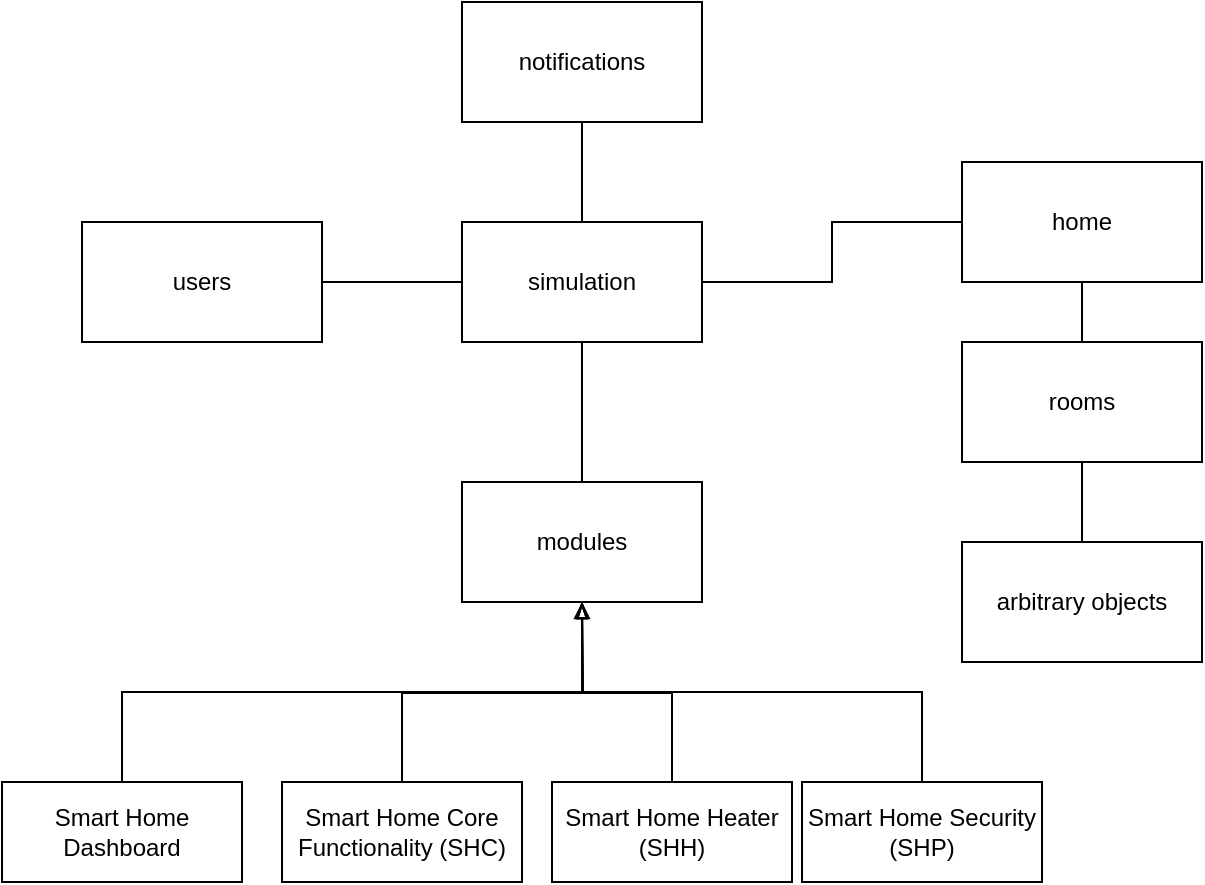 <mxfile version="13.7.8" type="github" pages="3">
  <diagram id="29xJlA8Se5fbEzLuSr_1" name="domain model">
    <mxGraphModel dx="948" dy="540" grid="1" gridSize="10" guides="1" tooltips="1" connect="1" arrows="1" fold="1" page="1" pageScale="1" pageWidth="850" pageHeight="1100" math="0" shadow="0">
      <root>
        <mxCell id="0" />
        <mxCell id="1" parent="0" />
        <mxCell id="CPHN7FILl5JGV7DydlDY-1" value="users" style="rounded=0;whiteSpace=wrap;html=1;" parent="1" vertex="1">
          <mxGeometry x="70" y="260" width="120" height="60" as="geometry" />
        </mxCell>
        <mxCell id="fkSMhrdSkVYTth2vi6ym-20" style="edgeStyle=orthogonalEdgeStyle;rounded=0;orthogonalLoop=1;jettySize=auto;html=1;exitX=0.5;exitY=1;exitDx=0;exitDy=0;entryX=0.5;entryY=0;entryDx=0;entryDy=0;endArrow=none;endFill=0;" parent="1" source="CPHN7FILl5JGV7DydlDY-2" target="CPHN7FILl5JGV7DydlDY-4" edge="1">
          <mxGeometry relative="1" as="geometry" />
        </mxCell>
        <mxCell id="fkSMhrdSkVYTth2vi6ym-21" style="edgeStyle=orthogonalEdgeStyle;rounded=0;orthogonalLoop=1;jettySize=auto;html=1;exitX=0;exitY=0.5;exitDx=0;exitDy=0;entryX=1;entryY=0.5;entryDx=0;entryDy=0;endArrow=none;endFill=0;" parent="1" source="CPHN7FILl5JGV7DydlDY-2" target="CPHN7FILl5JGV7DydlDY-1" edge="1">
          <mxGeometry relative="1" as="geometry" />
        </mxCell>
        <mxCell id="UySvFB3RAScjOvA2F3Ek-2" style="edgeStyle=orthogonalEdgeStyle;rounded=0;orthogonalLoop=1;jettySize=auto;html=1;exitX=1;exitY=0.5;exitDx=0;exitDy=0;entryX=0;entryY=0.5;entryDx=0;entryDy=0;endArrow=none;endFill=0;" parent="1" source="CPHN7FILl5JGV7DydlDY-2" target="UySvFB3RAScjOvA2F3Ek-1" edge="1">
          <mxGeometry relative="1" as="geometry" />
        </mxCell>
        <mxCell id="CPHN7FILl5JGV7DydlDY-2" value="simulation" style="rounded=0;whiteSpace=wrap;html=1;" parent="1" vertex="1">
          <mxGeometry x="260" y="260" width="120" height="60" as="geometry" />
        </mxCell>
        <mxCell id="fkSMhrdSkVYTth2vi6ym-22" style="edgeStyle=orthogonalEdgeStyle;rounded=0;orthogonalLoop=1;jettySize=auto;html=1;exitX=0.5;exitY=1;exitDx=0;exitDy=0;entryX=0.5;entryY=0;entryDx=0;entryDy=0;endArrow=none;endFill=0;" parent="1" source="CPHN7FILl5JGV7DydlDY-3" target="CPHN7FILl5JGV7DydlDY-2" edge="1">
          <mxGeometry relative="1" as="geometry" />
        </mxCell>
        <mxCell id="CPHN7FILl5JGV7DydlDY-3" value="notifications" style="rounded=0;whiteSpace=wrap;html=1;" parent="1" vertex="1">
          <mxGeometry x="260" y="150" width="120" height="60" as="geometry" />
        </mxCell>
        <mxCell id="CPHN7FILl5JGV7DydlDY-4" value="modules" style="rounded=0;whiteSpace=wrap;html=1;" parent="1" vertex="1">
          <mxGeometry x="260" y="390" width="120" height="60" as="geometry" />
        </mxCell>
        <mxCell id="fkSMhrdSkVYTth2vi6ym-14" style="edgeStyle=orthogonalEdgeStyle;rounded=0;orthogonalLoop=1;jettySize=auto;html=1;exitX=0.5;exitY=0;exitDx=0;exitDy=0;endArrow=block;endFill=0;" parent="1" source="fkSMhrdSkVYTth2vi6ym-1" target="CPHN7FILl5JGV7DydlDY-4" edge="1">
          <mxGeometry relative="1" as="geometry" />
        </mxCell>
        <mxCell id="fkSMhrdSkVYTth2vi6ym-1" value="Smart Home Dashboard" style="rounded=0;whiteSpace=wrap;html=1;" parent="1" vertex="1">
          <mxGeometry x="30" y="540" width="120" height="50" as="geometry" />
        </mxCell>
        <mxCell id="fkSMhrdSkVYTth2vi6ym-16" style="edgeStyle=orthogonalEdgeStyle;rounded=0;orthogonalLoop=1;jettySize=auto;html=1;exitX=0.5;exitY=0;exitDx=0;exitDy=0;endArrow=blockThin;endFill=0;" parent="1" source="fkSMhrdSkVYTth2vi6ym-2" edge="1">
          <mxGeometry relative="1" as="geometry">
            <mxPoint x="320" y="450" as="targetPoint" />
          </mxGeometry>
        </mxCell>
        <mxCell id="fkSMhrdSkVYTth2vi6ym-2" value="Smart Home Core Functionality (SHC)" style="rounded=0;whiteSpace=wrap;html=1;" parent="1" vertex="1">
          <mxGeometry x="170" y="540" width="120" height="50" as="geometry" />
        </mxCell>
        <mxCell id="fkSMhrdSkVYTth2vi6ym-3" value="Smart Home Heater (SHH)" style="whiteSpace=wrap;html=1;" parent="1" vertex="1">
          <mxGeometry x="305" y="540" width="120" height="50" as="geometry" />
        </mxCell>
        <mxCell id="fkSMhrdSkVYTth2vi6ym-18" style="edgeStyle=orthogonalEdgeStyle;rounded=0;orthogonalLoop=1;jettySize=auto;html=1;exitX=0.5;exitY=0;exitDx=0;exitDy=0;entryX=0.5;entryY=1;entryDx=0;entryDy=0;endArrow=blockThin;endFill=0;" parent="1" source="fkSMhrdSkVYTth2vi6ym-4" target="CPHN7FILl5JGV7DydlDY-4" edge="1">
          <mxGeometry relative="1" as="geometry" />
        </mxCell>
        <mxCell id="fkSMhrdSkVYTth2vi6ym-4" value="Smart Home Security (SHP)" style="whiteSpace=wrap;html=1;" parent="1" vertex="1">
          <mxGeometry x="430" y="540" width="120" height="50" as="geometry" />
        </mxCell>
        <mxCell id="fkSMhrdSkVYTth2vi6ym-24" style="edgeStyle=orthogonalEdgeStyle;rounded=0;orthogonalLoop=1;jettySize=auto;html=1;exitX=0.5;exitY=1;exitDx=0;exitDy=0;entryX=0.5;entryY=0;entryDx=0;entryDy=0;endArrow=none;endFill=0;" parent="1" source="fkSMhrdSkVYTth2vi6ym-11" target="fkSMhrdSkVYTth2vi6ym-23" edge="1">
          <mxGeometry relative="1" as="geometry" />
        </mxCell>
        <mxCell id="fkSMhrdSkVYTth2vi6ym-11" value="rooms" style="whiteSpace=wrap;html=1;" parent="1" vertex="1">
          <mxGeometry x="510" y="320" width="120" height="60" as="geometry" />
        </mxCell>
        <mxCell id="fkSMhrdSkVYTth2vi6ym-19" style="edgeStyle=orthogonalEdgeStyle;rounded=0;orthogonalLoop=1;jettySize=auto;html=1;exitX=0.5;exitY=0;exitDx=0;exitDy=0;endArrow=blockThin;endFill=0;" parent="1" source="fkSMhrdSkVYTth2vi6ym-3" edge="1">
          <mxGeometry relative="1" as="geometry">
            <mxPoint x="320" y="450" as="targetPoint" />
          </mxGeometry>
        </mxCell>
        <mxCell id="fkSMhrdSkVYTth2vi6ym-23" value="arbitrary objects" style="whiteSpace=wrap;html=1;" parent="1" vertex="1">
          <mxGeometry x="510" y="420" width="120" height="60" as="geometry" />
        </mxCell>
        <mxCell id="UySvFB3RAScjOvA2F3Ek-3" style="edgeStyle=orthogonalEdgeStyle;rounded=0;orthogonalLoop=1;jettySize=auto;html=1;exitX=0.5;exitY=1;exitDx=0;exitDy=0;entryX=0.5;entryY=0;entryDx=0;entryDy=0;endArrow=none;endFill=0;" parent="1" source="UySvFB3RAScjOvA2F3Ek-1" target="fkSMhrdSkVYTth2vi6ym-11" edge="1">
          <mxGeometry relative="1" as="geometry" />
        </mxCell>
        <mxCell id="UySvFB3RAScjOvA2F3Ek-1" value="home" style="whiteSpace=wrap;html=1;" parent="1" vertex="1">
          <mxGeometry x="510" y="230" width="120" height="60" as="geometry" />
        </mxCell>
      </root>
    </mxGraphModel>
  </diagram>
  <diagram id="61EIeKFrq4l5trr3OWub" name="class">
    <mxGraphModel dx="1798" dy="540" grid="1" gridSize="10" guides="1" tooltips="1" connect="1" arrows="1" fold="1" page="1" pageScale="1" pageWidth="850" pageHeight="1100" math="0" shadow="0">
      <root>
        <mxCell id="k98FI3-CN0EbQ0Xw41iG-0" />
        <mxCell id="k98FI3-CN0EbQ0Xw41iG-1" parent="k98FI3-CN0EbQ0Xw41iG-0" />
        <mxCell id="Hh1ZqOh16C1T5onKGEZO-32" value="Extends" style="endArrow=block;endSize=16;endFill=0;html=1;exitX=0.5;exitY=0;exitDx=0;exitDy=0;entryX=0;entryY=0.5;entryDx=0;entryDy=0;" parent="k98FI3-CN0EbQ0Xw41iG-1" source="Hh1ZqOh16C1T5onKGEZO-10" target="Hh1ZqOh16C1T5onKGEZO-7" edge="1">
          <mxGeometry width="160" relative="1" as="geometry">
            <mxPoint x="430" y="650" as="sourcePoint" />
            <mxPoint x="420" y="750" as="targetPoint" />
          </mxGeometry>
        </mxCell>
        <mxCell id="Hh1ZqOh16C1T5onKGEZO-33" value="Extends" style="endArrow=block;endSize=16;endFill=0;html=1;exitX=0.5;exitY=0;exitDx=0;exitDy=0;entryX=1;entryY=0.5;entryDx=0;entryDy=0;" parent="k98FI3-CN0EbQ0Xw41iG-1" source="Hh1ZqOh16C1T5onKGEZO-18" target="Hh1ZqOh16C1T5onKGEZO-7" edge="1">
          <mxGeometry width="160" relative="1" as="geometry">
            <mxPoint x="350" y="840" as="sourcePoint" />
            <mxPoint x="455" y="719" as="targetPoint" />
          </mxGeometry>
        </mxCell>
        <mxCell id="Hh1ZqOh16C1T5onKGEZO-34" value="Extends" style="endArrow=block;endSize=16;endFill=0;html=1;exitX=0.5;exitY=0;exitDx=0;exitDy=0;entryX=0.5;entryY=1;entryDx=0;entryDy=0;entryPerimeter=0;" parent="k98FI3-CN0EbQ0Xw41iG-1" source="Hh1ZqOh16C1T5onKGEZO-14" target="Hh1ZqOh16C1T5onKGEZO-9" edge="1">
          <mxGeometry width="160" relative="1" as="geometry">
            <mxPoint x="360" y="850" as="sourcePoint" />
            <mxPoint x="465" y="729" as="targetPoint" />
          </mxGeometry>
        </mxCell>
        <mxCell id="WAo9bf8TWP8gmRhbdrpz-10" value="House" style="swimlane;fontStyle=1;align=center;verticalAlign=top;childLayout=stackLayout;horizontal=1;startSize=26;horizontalStack=0;resizeParent=1;resizeParentMax=0;resizeLast=0;collapsible=1;marginBottom=0;" vertex="1" parent="k98FI3-CN0EbQ0Xw41iG-1">
          <mxGeometry x="50" y="40" width="160" height="130" as="geometry" />
        </mxCell>
        <mxCell id="WAo9bf8TWP8gmRhbdrpz-12" value="" style="line;strokeWidth=1;fillColor=none;align=left;verticalAlign=middle;spacingTop=-1;spacingLeft=3;spacingRight=3;rotatable=0;labelPosition=right;points=[];portConstraint=eastwest;" vertex="1" parent="WAo9bf8TWP8gmRhbdrpz-10">
          <mxGeometry y="26" width="160" height="84" as="geometry" />
        </mxCell>
        <mxCell id="WAo9bf8TWP8gmRhbdrpz-25" value="+ loadHouseFile(file: string)" style="text;html=1;align=center;verticalAlign=middle;resizable=0;points=[];autosize=1;" vertex="1" parent="WAo9bf8TWP8gmRhbdrpz-10">
          <mxGeometry y="110" width="160" height="20" as="geometry" />
        </mxCell>
        <mxCell id="WAo9bf8TWP8gmRhbdrpz-15" style="edgeStyle=orthogonalEdgeStyle;rounded=0;orthogonalLoop=1;jettySize=auto;html=1;startArrow=none;startFill=0;endArrow=diamond;endFill=1;strokeColor=#000000;entryX=0.5;entryY=1;entryDx=0;entryDy=0;" edge="1" parent="k98FI3-CN0EbQ0Xw41iG-1" source="Hh1ZqOh16C1T5onKGEZO-0" target="WAo9bf8TWP8gmRhbdrpz-10">
          <mxGeometry relative="1" as="geometry">
            <mxPoint x="128" y="140" as="targetPoint" />
          </mxGeometry>
        </mxCell>
        <mxCell id="WAo9bf8TWP8gmRhbdrpz-17" style="edgeStyle=orthogonalEdgeStyle;rounded=0;orthogonalLoop=1;jettySize=auto;html=1;exitX=0.5;exitY=1;exitDx=0;exitDy=0;startArrow=none;startFill=0;endArrow=diamond;endFill=1;strokeColor=#000000;" edge="1" parent="k98FI3-CN0EbQ0Xw41iG-1" source="Hh1ZqOh16C1T5onKGEZO-3" target="Hh1ZqOh16C1T5onKGEZO-1">
          <mxGeometry relative="1" as="geometry">
            <Array as="points">
              <mxPoint x="698" y="400" />
              <mxPoint x="120" y="400" />
            </Array>
          </mxGeometry>
        </mxCell>
        <mxCell id="Hh1ZqOh16C1T5onKGEZO-3" value="User" style="swimlane;fontStyle=1;align=center;verticalAlign=top;childLayout=stackLayout;horizontal=1;startSize=26;horizontalStack=0;resizeParent=1;resizeParentMax=0;resizeLast=0;collapsible=1;marginBottom=0;" parent="k98FI3-CN0EbQ0Xw41iG-1" vertex="1">
          <mxGeometry x="615" y="40" width="185" height="244" as="geometry" />
        </mxCell>
        <mxCell id="Hh1ZqOh16C1T5onKGEZO-4" value="- type: string&#xa;- userId: int&#xa;- location: Room&#xa;&#xa;" style="text;strokeColor=none;fillColor=none;align=left;verticalAlign=top;spacingLeft=4;spacingRight=4;overflow=hidden;rotatable=0;points=[[0,0.5],[1,0.5]];portConstraint=eastwest;" parent="Hh1ZqOh16C1T5onKGEZO-3" vertex="1">
          <mxGeometry y="26" width="185" height="64" as="geometry" />
        </mxCell>
        <mxCell id="Hh1ZqOh16C1T5onKGEZO-5" value="" style="line;strokeWidth=1;fillColor=none;align=left;verticalAlign=middle;spacingTop=-1;spacingLeft=3;spacingRight=3;rotatable=0;labelPosition=right;points=[];portConstraint=eastwest;" parent="Hh1ZqOh16C1T5onKGEZO-3" vertex="1">
          <mxGeometry y="90" width="185" height="90" as="geometry" />
        </mxCell>
        <mxCell id="WAo9bf8TWP8gmRhbdrpz-18" value="+ setType(type: string)&#xa;+ setId(id: string)&#xa;+ setLocation(location: Room)" style="text;strokeColor=none;fillColor=none;align=left;verticalAlign=top;spacingLeft=4;spacingRight=4;overflow=hidden;rotatable=0;points=[[0,0.5],[1,0.5]];portConstraint=eastwest;" vertex="1" parent="Hh1ZqOh16C1T5onKGEZO-3">
          <mxGeometry y="180" width="185" height="64" as="geometry" />
        </mxCell>
        <mxCell id="WAo9bf8TWP8gmRhbdrpz-9" style="rounded=0;orthogonalLoop=1;jettySize=auto;html=1;entryX=1.008;entryY=0.76;entryDx=0;entryDy=0;entryPerimeter=0;edgeStyle=orthogonalEdgeStyle;endArrow=diamond;endFill=1;startArrow=none;startFill=0;" edge="1" parent="k98FI3-CN0EbQ0Xw41iG-1" source="Hh1ZqOh16C1T5onKGEZO-4" target="Hh1ZqOh16C1T5onKGEZO-23">
          <mxGeometry relative="1" as="geometry" />
        </mxCell>
        <mxCell id="WAo9bf8TWP8gmRhbdrpz-14" style="edgeStyle=orthogonalEdgeStyle;rounded=0;orthogonalLoop=1;jettySize=auto;html=1;entryX=0.005;entryY=0.801;entryDx=0;entryDy=0;entryPerimeter=0;startArrow=none;startFill=0;endArrow=diamond;endFill=1;strokeColor=#000000;" edge="1" parent="k98FI3-CN0EbQ0Xw41iG-1" target="Hh1ZqOh16C1T5onKGEZO-23">
          <mxGeometry relative="1" as="geometry">
            <mxPoint x="210" y="79" as="sourcePoint" />
          </mxGeometry>
        </mxCell>
        <mxCell id="Hh1ZqOh16C1T5onKGEZO-22" value="Simulation" style="swimlane;fontStyle=1;align=center;verticalAlign=top;childLayout=stackLayout;horizontal=1;startSize=26;horizontalStack=0;resizeParent=1;resizeParentMax=0;resizeLast=0;collapsible=1;marginBottom=0;" parent="k98FI3-CN0EbQ0Xw41iG-1" vertex="1">
          <mxGeometry x="300" y="40" width="250" height="320" as="geometry" />
        </mxCell>
        <mxCell id="Hh1ZqOh16C1T5onKGEZO-23" value="- date: Date&#xa;- time: Time&#xa;- temperature: float&#xa;- loggedInUser: User&#xa;" style="text;strokeColor=none;fillColor=none;align=left;verticalAlign=top;spacingLeft=4;spacingRight=4;overflow=hidden;rotatable=0;points=[[0,0.5],[1,0.5]];portConstraint=eastwest;" parent="Hh1ZqOh16C1T5onKGEZO-22" vertex="1">
          <mxGeometry y="26" width="250" height="124" as="geometry" />
        </mxCell>
        <mxCell id="Hh1ZqOh16C1T5onKGEZO-24" value="" style="line;strokeWidth=1;fillColor=none;align=left;verticalAlign=middle;spacingTop=-1;spacingLeft=3;spacingRight=3;rotatable=0;labelPosition=right;points=[];portConstraint=eastwest;" parent="Hh1ZqOh16C1T5onKGEZO-22" vertex="1">
          <mxGeometry y="150" width="250" height="8" as="geometry" />
        </mxCell>
        <mxCell id="Hh1ZqOh16C1T5onKGEZO-25" value="+ addUser(user: User)&#xa;+ removeUser(user: User)&#xa;+ getUserById(userId: int): User&#xa;+ loginUser(user: User)&#xa;+ setDate(date: Date)&#xa;+ setTime(time: Time)" style="text;strokeColor=none;fillColor=none;align=left;verticalAlign=top;spacingLeft=4;spacingRight=4;overflow=hidden;rotatable=0;points=[[0,0.5],[1,0.5]];portConstraint=eastwest;" parent="Hh1ZqOh16C1T5onKGEZO-22" vertex="1">
          <mxGeometry y="158" width="250" height="162" as="geometry" />
        </mxCell>
        <mxCell id="Z85w9RJjv7gsrz5Ugrhh-0" value="ArbitraryObject" style="swimlane;fontStyle=1;align=center;verticalAlign=top;childLayout=stackLayout;horizontal=1;startSize=26;horizontalStack=0;resizeParent=1;resizeParentMax=0;resizeLast=0;collapsible=1;marginBottom=0;" parent="k98FI3-CN0EbQ0Xw41iG-1" vertex="1">
          <mxGeometry x="50" y="820" width="160" height="86" as="geometry" />
        </mxCell>
        <mxCell id="Z85w9RJjv7gsrz5Ugrhh-1" value="+ field: type" style="text;strokeColor=none;fillColor=none;align=left;verticalAlign=top;spacingLeft=4;spacingRight=4;overflow=hidden;rotatable=0;points=[[0,0.5],[1,0.5]];portConstraint=eastwest;" parent="Z85w9RJjv7gsrz5Ugrhh-0" vertex="1">
          <mxGeometry y="26" width="160" height="26" as="geometry" />
        </mxCell>
        <mxCell id="Z85w9RJjv7gsrz5Ugrhh-2" value="" style="line;strokeWidth=1;fillColor=none;align=left;verticalAlign=middle;spacingTop=-1;spacingLeft=3;spacingRight=3;rotatable=0;labelPosition=right;points=[];portConstraint=eastwest;" parent="Z85w9RJjv7gsrz5Ugrhh-0" vertex="1">
          <mxGeometry y="52" width="160" height="8" as="geometry" />
        </mxCell>
        <mxCell id="Z85w9RJjv7gsrz5Ugrhh-3" value="+ obstructWindow" style="text;strokeColor=none;fillColor=none;align=left;verticalAlign=top;spacingLeft=4;spacingRight=4;overflow=hidden;rotatable=0;points=[[0,0.5],[1,0.5]];portConstraint=eastwest;" parent="Z85w9RJjv7gsrz5Ugrhh-0" vertex="1">
          <mxGeometry y="60" width="160" height="26" as="geometry" />
        </mxCell>
        <mxCell id="Hh1ZqOh16C1T5onKGEZO-10" value="SHC" style="swimlane;fontStyle=1;align=center;verticalAlign=top;childLayout=stackLayout;horizontal=1;startSize=26;horizontalStack=0;resizeParent=1;resizeParentMax=0;resizeLast=0;collapsible=1;marginBottom=0;" parent="k98FI3-CN0EbQ0Xw41iG-1" vertex="1">
          <mxGeometry x="260" y="830" width="160" height="86" as="geometry" />
        </mxCell>
        <mxCell id="Hh1ZqOh16C1T5onKGEZO-11" value="+ field: type" style="text;strokeColor=none;fillColor=none;align=left;verticalAlign=top;spacingLeft=4;spacingRight=4;overflow=hidden;rotatable=0;points=[[0,0.5],[1,0.5]];portConstraint=eastwest;" parent="Hh1ZqOh16C1T5onKGEZO-10" vertex="1">
          <mxGeometry y="26" width="160" height="26" as="geometry" />
        </mxCell>
        <mxCell id="Hh1ZqOh16C1T5onKGEZO-12" value="" style="line;strokeWidth=1;fillColor=none;align=left;verticalAlign=middle;spacingTop=-1;spacingLeft=3;spacingRight=3;rotatable=0;labelPosition=right;points=[];portConstraint=eastwest;" parent="Hh1ZqOh16C1T5onKGEZO-10" vertex="1">
          <mxGeometry y="52" width="160" height="8" as="geometry" />
        </mxCell>
        <mxCell id="Hh1ZqOh16C1T5onKGEZO-13" value="+ method(type): type" style="text;strokeColor=none;fillColor=none;align=left;verticalAlign=top;spacingLeft=4;spacingRight=4;overflow=hidden;rotatable=0;points=[[0,0.5],[1,0.5]];portConstraint=eastwest;" parent="Hh1ZqOh16C1T5onKGEZO-10" vertex="1">
          <mxGeometry y="60" width="160" height="26" as="geometry" />
        </mxCell>
        <mxCell id="Hh1ZqOh16C1T5onKGEZO-18" value="SHH" style="swimlane;fontStyle=1;align=center;verticalAlign=top;childLayout=stackLayout;horizontal=1;startSize=26;horizontalStack=0;resizeParent=1;resizeParentMax=0;resizeLast=0;collapsible=1;marginBottom=0;" parent="k98FI3-CN0EbQ0Xw41iG-1" vertex="1">
          <mxGeometry x="630" y="830" width="160" height="86" as="geometry" />
        </mxCell>
        <mxCell id="Hh1ZqOh16C1T5onKGEZO-19" value="+ field: type" style="text;strokeColor=none;fillColor=none;align=left;verticalAlign=top;spacingLeft=4;spacingRight=4;overflow=hidden;rotatable=0;points=[[0,0.5],[1,0.5]];portConstraint=eastwest;" parent="Hh1ZqOh16C1T5onKGEZO-18" vertex="1">
          <mxGeometry y="26" width="160" height="26" as="geometry" />
        </mxCell>
        <mxCell id="Hh1ZqOh16C1T5onKGEZO-20" value="" style="line;strokeWidth=1;fillColor=none;align=left;verticalAlign=middle;spacingTop=-1;spacingLeft=3;spacingRight=3;rotatable=0;labelPosition=right;points=[];portConstraint=eastwest;" parent="Hh1ZqOh16C1T5onKGEZO-18" vertex="1">
          <mxGeometry y="52" width="160" height="8" as="geometry" />
        </mxCell>
        <mxCell id="Hh1ZqOh16C1T5onKGEZO-21" value="+ method(type): type" style="text;strokeColor=none;fillColor=none;align=left;verticalAlign=top;spacingLeft=4;spacingRight=4;overflow=hidden;rotatable=0;points=[[0,0.5],[1,0.5]];portConstraint=eastwest;" parent="Hh1ZqOh16C1T5onKGEZO-18" vertex="1">
          <mxGeometry y="60" width="160" height="26" as="geometry" />
        </mxCell>
        <mxCell id="Hh1ZqOh16C1T5onKGEZO-14" value="SHP" style="swimlane;fontStyle=1;align=center;verticalAlign=top;childLayout=stackLayout;horizontal=1;startSize=26;horizontalStack=0;resizeParent=1;resizeParentMax=0;resizeLast=0;collapsible=1;marginBottom=0;" parent="k98FI3-CN0EbQ0Xw41iG-1" vertex="1">
          <mxGeometry x="445" y="830" width="160" height="86" as="geometry" />
        </mxCell>
        <mxCell id="Hh1ZqOh16C1T5onKGEZO-15" value="+ field: type" style="text;strokeColor=none;fillColor=none;align=left;verticalAlign=top;spacingLeft=4;spacingRight=4;overflow=hidden;rotatable=0;points=[[0,0.5],[1,0.5]];portConstraint=eastwest;" parent="Hh1ZqOh16C1T5onKGEZO-14" vertex="1">
          <mxGeometry y="26" width="160" height="26" as="geometry" />
        </mxCell>
        <mxCell id="Hh1ZqOh16C1T5onKGEZO-16" value="" style="line;strokeWidth=1;fillColor=none;align=left;verticalAlign=middle;spacingTop=-1;spacingLeft=3;spacingRight=3;rotatable=0;labelPosition=right;points=[];portConstraint=eastwest;" parent="Hh1ZqOh16C1T5onKGEZO-14" vertex="1">
          <mxGeometry y="52" width="160" height="8" as="geometry" />
        </mxCell>
        <mxCell id="Hh1ZqOh16C1T5onKGEZO-17" value="+ method(type): type" style="text;strokeColor=none;fillColor=none;align=left;verticalAlign=top;spacingLeft=4;spacingRight=4;overflow=hidden;rotatable=0;points=[[0,0.5],[1,0.5]];portConstraint=eastwest;" parent="Hh1ZqOh16C1T5onKGEZO-14" vertex="1">
          <mxGeometry y="60" width="160" height="26" as="geometry" />
        </mxCell>
        <mxCell id="Hh1ZqOh16C1T5onKGEZO-6" value="Module" style="swimlane;fontStyle=1;align=center;verticalAlign=top;childLayout=stackLayout;horizontal=1;startSize=26;horizontalStack=0;resizeParent=1;resizeParentMax=0;resizeLast=0;collapsible=1;marginBottom=0;" parent="k98FI3-CN0EbQ0Xw41iG-1" vertex="1">
          <mxGeometry x="445" y="670" width="160" height="86" as="geometry" />
        </mxCell>
        <mxCell id="Hh1ZqOh16C1T5onKGEZO-7" value="+ field: type" style="text;strokeColor=none;fillColor=none;align=left;verticalAlign=top;spacingLeft=4;spacingRight=4;overflow=hidden;rotatable=0;points=[[0,0.5],[1,0.5]];portConstraint=eastwest;" parent="Hh1ZqOh16C1T5onKGEZO-6" vertex="1">
          <mxGeometry y="26" width="160" height="26" as="geometry" />
        </mxCell>
        <mxCell id="Hh1ZqOh16C1T5onKGEZO-8" value="" style="line;strokeWidth=1;fillColor=none;align=left;verticalAlign=middle;spacingTop=-1;spacingLeft=3;spacingRight=3;rotatable=0;labelPosition=right;points=[];portConstraint=eastwest;" parent="Hh1ZqOh16C1T5onKGEZO-6" vertex="1">
          <mxGeometry y="52" width="160" height="8" as="geometry" />
        </mxCell>
        <mxCell id="Hh1ZqOh16C1T5onKGEZO-9" value="+ method(type): type" style="text;strokeColor=none;fillColor=none;align=left;verticalAlign=top;spacingLeft=4;spacingRight=4;overflow=hidden;rotatable=0;points=[[0,0.5],[1,0.5]];portConstraint=eastwest;" parent="Hh1ZqOh16C1T5onKGEZO-6" vertex="1">
          <mxGeometry y="60" width="160" height="26" as="geometry" />
        </mxCell>
        <mxCell id="Hh1ZqOh16C1T5onKGEZO-0" value="Room" style="swimlane;fontStyle=1;align=center;verticalAlign=top;childLayout=stackLayout;horizontal=1;startSize=26;horizontalStack=0;resizeParent=1;resizeParentMax=0;resizeLast=0;collapsible=1;marginBottom=0;" parent="k98FI3-CN0EbQ0Xw41iG-1" vertex="1">
          <mxGeometry x="-10" y="350" width="280" height="170" as="geometry" />
        </mxCell>
        <mxCell id="Hh1ZqOh16C1T5onKGEZO-1" value="- roomId: int&#xa;- nWindows: int&#xa;- nLights: int&#xa;- nDoors: int&#xa;- roomTemp: int&#xa;- blockedWindowPresent: boolean" style="text;strokeColor=none;fillColor=none;align=left;verticalAlign=top;spacingLeft=4;spacingRight=4;overflow=hidden;rotatable=0;points=[[0,0.5],[1,0.5]];portConstraint=eastwest;" parent="Hh1ZqOh16C1T5onKGEZO-0" vertex="1">
          <mxGeometry y="26" width="280" height="84" as="geometry" />
        </mxCell>
        <mxCell id="Hh1ZqOh16C1T5onKGEZO-2" value="" style="line;strokeWidth=1;fillColor=none;align=left;verticalAlign=middle;spacingTop=-1;spacingLeft=3;spacingRight=3;rotatable=0;labelPosition=right;points=[];portConstraint=eastwest;" parent="Hh1ZqOh16C1T5onKGEZO-0" vertex="1">
          <mxGeometry y="110" width="280" height="40" as="geometry" />
        </mxCell>
        <mxCell id="WAo9bf8TWP8gmRhbdrpz-24" value="+ setBlockedWindowPresent(isPresent: boolean)" style="text;html=1;align=left;verticalAlign=middle;resizable=0;points=[];autosize=1;" vertex="1" parent="Hh1ZqOh16C1T5onKGEZO-0">
          <mxGeometry y="150" width="280" height="20" as="geometry" />
        </mxCell>
      </root>
    </mxGraphModel>
  </diagram>
  <diagram id="AuCY7fcBZ_13xBlB0Hx5" name="sequence">
    <mxGraphModel dx="946" dy="614" grid="1" gridSize="10" guides="1" tooltips="1" connect="1" arrows="1" fold="1" page="1" pageScale="1" pageWidth="850" pageHeight="1100" math="0" shadow="0">
      <root>
        <mxCell id="dc7-7ANzqNRgIsda0z-w-0" />
        <mxCell id="dc7-7ANzqNRgIsda0z-w-1" parent="dc7-7ANzqNRgIsda0z-w-0" />
      </root>
    </mxGraphModel>
  </diagram>
</mxfile>
